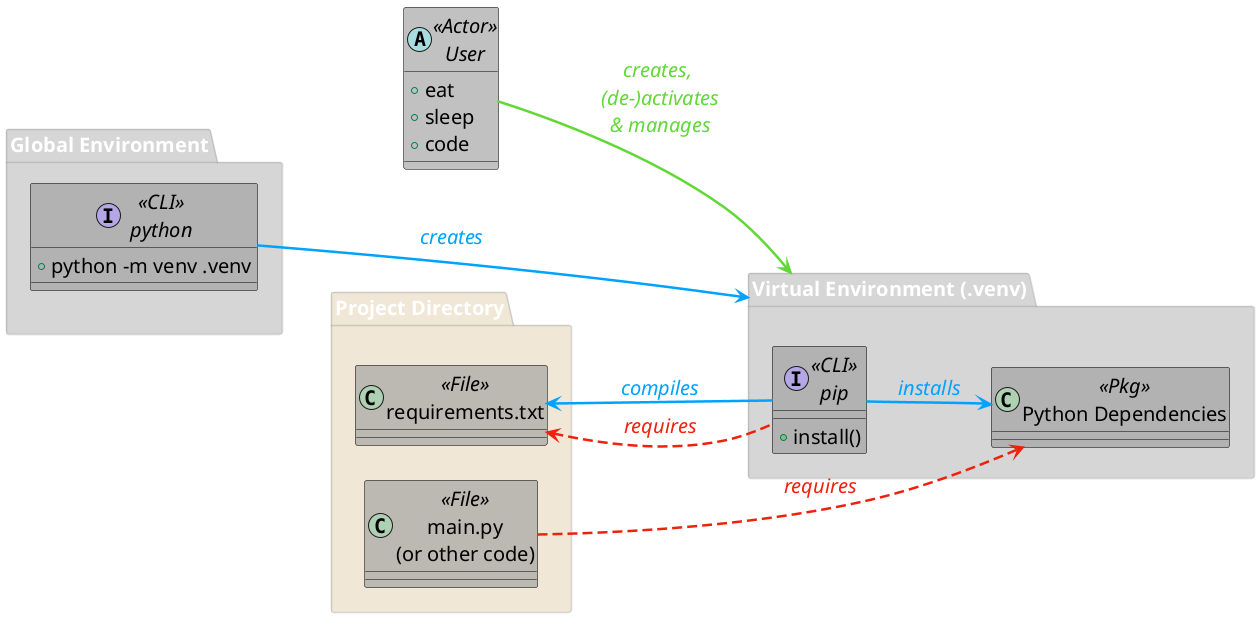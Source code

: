 @startuml
left to right direction

' === Style (kept identical) ===
skinparam defaultFontSize 20
skinparam BackgroundColor transparent
skinparam package {
    BackgroundColor #99999966
    BorderColor     #99999966
    BorderWidth     2
    FontColor       #ffffff
}
skinparam class {
    BackgroundColor #99999999
    BorderColor     #000000
}

' === Packages (now ordered GE → PDIR → VENV) ===
package "Global Environment" as GE {
    interface "python" as PY  <<CLI>> {
        +python -m venv .venv
    }
}

package "Project Directory" as PDIR #d9c49966 {
    class "requirements.txt"         as REQ <<File>>
    class "main.py\n(or other code)" as APP <<File>>
}



package "Virtual Environment (.venv)" as VENV  {
    interface "pip"          as PIP <<CLI>> {
        +install()
    }
    class "Python Dependencies" as PKG <<Pkg>>
}

' === Hidden arrows to lock horizontal order ===
GE   -[hidden]-> PDIR
PDIR -[hidden]-> VENV

' === Visible blue arrows (same semantics) ===
<style>
arrow {
    LineColor #00A2FF
    LineThickness 2.5
    FontColor #00A2FF
    FontStyle italic
}
</style>

PY  --> VENV : creates
PIP --> PKG  : installs


REQ <-- PIP  : compiles

' === SPecial Straight Arrows =============
<style>
arrow {
    LineColor #61D836
    FontColor #61D836
}
</style>
abstract "User" as USER <<Actor>> {
    +eat
    +sleep
    +code
}
USER  --> VENV : creates, \n (de-)activates \n& manages 


<style>
arrow {
    LineStyle 10-5
    LineColor #EE220C
    FontColor #EE220C
}
</style>
APP --> PKG  : requires
REQ <-- PIP  : requires

@enduml
